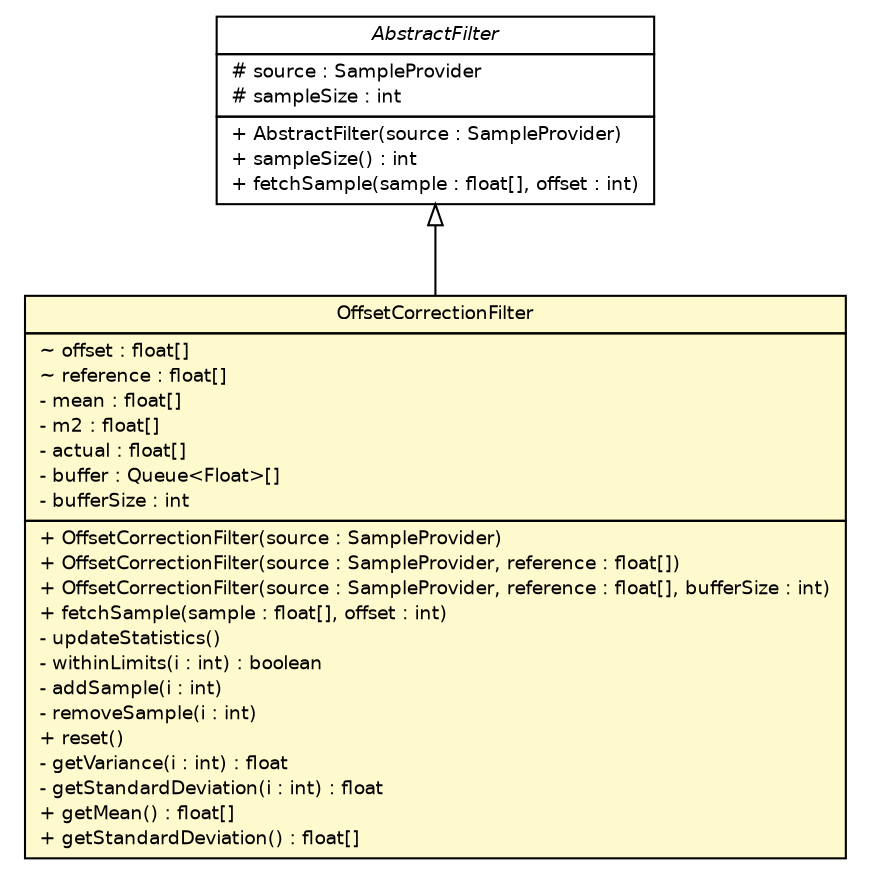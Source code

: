#!/usr/local/bin/dot
#
# Class diagram 
# Generated by UMLGraph version R5_6-24-gf6e263 (http://www.umlgraph.org/)
#

digraph G {
	edge [fontname="Helvetica",fontsize=10,labelfontname="Helvetica",labelfontsize=10];
	node [fontname="Helvetica",fontsize=10,shape=plaintext];
	nodesep=0.25;
	ranksep=0.5;
	// lejos.robotics.filter.AbstractFilter
	c7672 [label=<<table title="lejos.robotics.filter.AbstractFilter" border="0" cellborder="1" cellspacing="0" cellpadding="2" port="p" href="./AbstractFilter.html">
		<tr><td><table border="0" cellspacing="0" cellpadding="1">
<tr><td align="center" balign="center"><font face="Helvetica-Oblique"> AbstractFilter </font></td></tr>
		</table></td></tr>
		<tr><td><table border="0" cellspacing="0" cellpadding="1">
<tr><td align="left" balign="left"> # source : SampleProvider </td></tr>
<tr><td align="left" balign="left"> # sampleSize : int </td></tr>
		</table></td></tr>
		<tr><td><table border="0" cellspacing="0" cellpadding="1">
<tr><td align="left" balign="left"> + AbstractFilter(source : SampleProvider) </td></tr>
<tr><td align="left" balign="left"> + sampleSize() : int </td></tr>
<tr><td align="left" balign="left"> + fetchSample(sample : float[], offset : int) </td></tr>
		</table></td></tr>
		</table>>, URL="./AbstractFilter.html", fontname="Helvetica", fontcolor="black", fontsize=9.0];
	// lejos.robotics.filter.OffsetCorrectionFilter
	c7683 [label=<<table title="lejos.robotics.filter.OffsetCorrectionFilter" border="0" cellborder="1" cellspacing="0" cellpadding="2" port="p" bgcolor="lemonChiffon" href="./OffsetCorrectionFilter.html">
		<tr><td><table border="0" cellspacing="0" cellpadding="1">
<tr><td align="center" balign="center"> OffsetCorrectionFilter </td></tr>
		</table></td></tr>
		<tr><td><table border="0" cellspacing="0" cellpadding="1">
<tr><td align="left" balign="left"> ~ offset : float[] </td></tr>
<tr><td align="left" balign="left"> ~ reference : float[] </td></tr>
<tr><td align="left" balign="left"> - mean : float[] </td></tr>
<tr><td align="left" balign="left"> - m2 : float[] </td></tr>
<tr><td align="left" balign="left"> - actual : float[] </td></tr>
<tr><td align="left" balign="left"> - buffer : Queue&lt;Float&gt;[] </td></tr>
<tr><td align="left" balign="left"> - bufferSize : int </td></tr>
		</table></td></tr>
		<tr><td><table border="0" cellspacing="0" cellpadding="1">
<tr><td align="left" balign="left"> + OffsetCorrectionFilter(source : SampleProvider) </td></tr>
<tr><td align="left" balign="left"> + OffsetCorrectionFilter(source : SampleProvider, reference : float[]) </td></tr>
<tr><td align="left" balign="left"> + OffsetCorrectionFilter(source : SampleProvider, reference : float[], bufferSize : int) </td></tr>
<tr><td align="left" balign="left"> + fetchSample(sample : float[], offset : int) </td></tr>
<tr><td align="left" balign="left"> - updateStatistics() </td></tr>
<tr><td align="left" balign="left"> - withinLimits(i : int) : boolean </td></tr>
<tr><td align="left" balign="left"> - addSample(i : int) </td></tr>
<tr><td align="left" balign="left"> - removeSample(i : int) </td></tr>
<tr><td align="left" balign="left"> + reset() </td></tr>
<tr><td align="left" balign="left"> - getVariance(i : int) : float </td></tr>
<tr><td align="left" balign="left"> - getStandardDeviation(i : int) : float </td></tr>
<tr><td align="left" balign="left"> + getMean() : float[] </td></tr>
<tr><td align="left" balign="left"> + getStandardDeviation() : float[] </td></tr>
		</table></td></tr>
		</table>>, URL="./OffsetCorrectionFilter.html", fontname="Helvetica", fontcolor="black", fontsize=9.0];
	//lejos.robotics.filter.OffsetCorrectionFilter extends lejos.robotics.filter.AbstractFilter
	c7672:p -> c7683:p [dir=back,arrowtail=empty];
}

